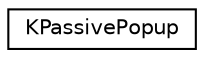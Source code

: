 digraph "Graphical Class Hierarchy"
{
  edge [fontname="Helvetica",fontsize="10",labelfontname="Helvetica",labelfontsize="10"];
  node [fontname="Helvetica",fontsize="10",shape=record];
  rankdir="LR";
  Node0 [label="KPassivePopup",height=0.2,width=0.4,color="black", fillcolor="white", style="filled",URL="$classKPassivePopup.html",tooltip="A dialog-like popup that displays messages without interrupting the user. "];
}
